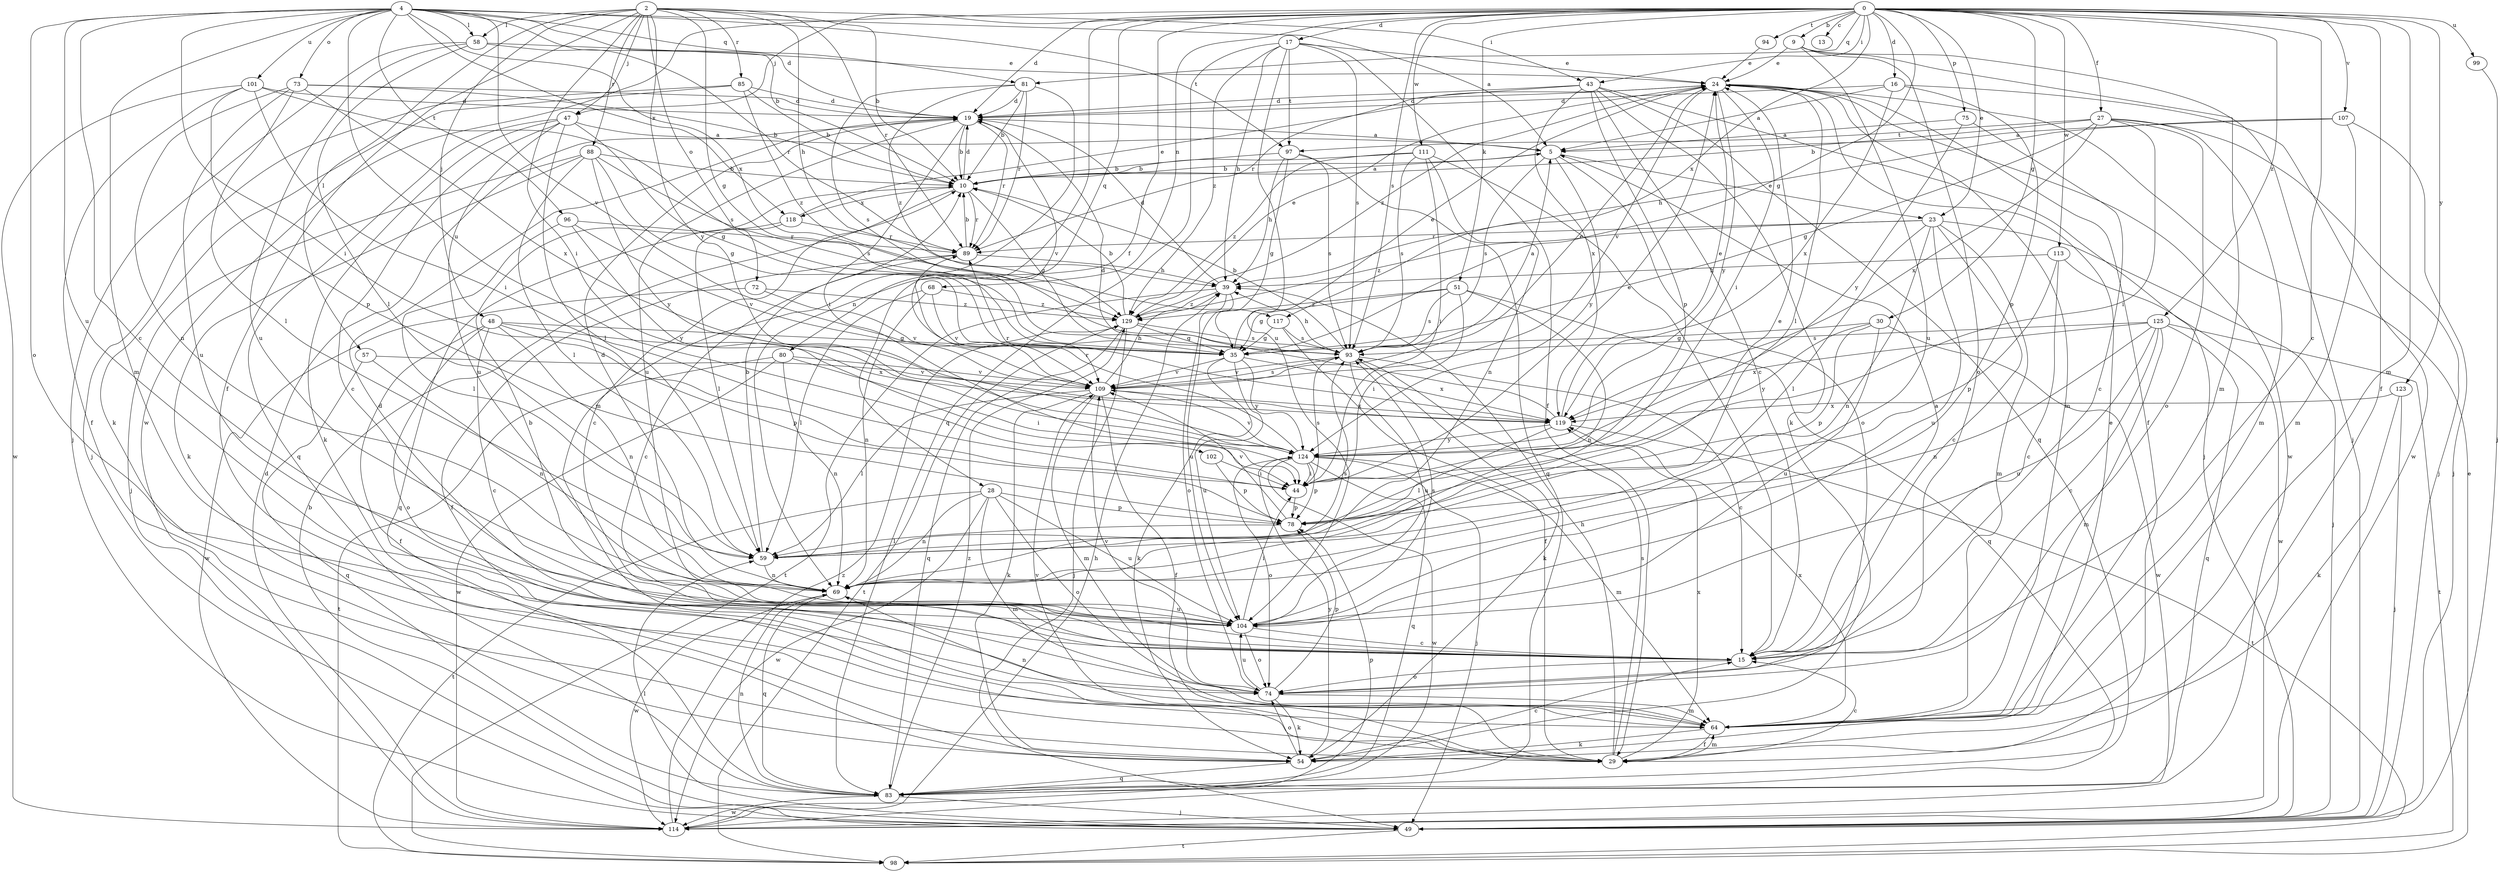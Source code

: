strict digraph  {
0;
2;
4;
5;
9;
10;
13;
15;
16;
17;
19;
23;
24;
27;
28;
29;
30;
35;
39;
43;
44;
47;
48;
49;
51;
54;
57;
58;
59;
64;
68;
69;
72;
73;
74;
75;
78;
80;
81;
83;
85;
88;
89;
93;
94;
96;
97;
98;
99;
101;
102;
104;
107;
109;
111;
113;
114;
117;
118;
119;
123;
124;
125;
129;
0 -> 9  [label=b];
0 -> 13  [label=c];
0 -> 15  [label=c];
0 -> 16  [label=d];
0 -> 17  [label=d];
0 -> 19  [label=d];
0 -> 23  [label=e];
0 -> 27  [label=f];
0 -> 28  [label=f];
0 -> 29  [label=f];
0 -> 30  [label=g];
0 -> 35  [label=g];
0 -> 43  [label=i];
0 -> 47  [label=j];
0 -> 51  [label=k];
0 -> 64  [label=m];
0 -> 68  [label=n];
0 -> 69  [label=n];
0 -> 75  [label=p];
0 -> 80  [label=q];
0 -> 81  [label=q];
0 -> 93  [label=s];
0 -> 94  [label=t];
0 -> 99  [label=u];
0 -> 107  [label=v];
0 -> 111  [label=w];
0 -> 113  [label=w];
0 -> 114  [label=w];
0 -> 117  [label=x];
0 -> 123  [label=y];
0 -> 125  [label=z];
2 -> 10  [label=b];
2 -> 29  [label=f];
2 -> 35  [label=g];
2 -> 39  [label=h];
2 -> 43  [label=i];
2 -> 44  [label=i];
2 -> 47  [label=j];
2 -> 48  [label=j];
2 -> 57  [label=l];
2 -> 58  [label=l];
2 -> 72  [label=o];
2 -> 85  [label=r];
2 -> 88  [label=r];
2 -> 89  [label=r];
2 -> 124  [label=y];
4 -> 5  [label=a];
4 -> 10  [label=b];
4 -> 15  [label=c];
4 -> 19  [label=d];
4 -> 44  [label=i];
4 -> 58  [label=l];
4 -> 64  [label=m];
4 -> 73  [label=o];
4 -> 74  [label=o];
4 -> 81  [label=q];
4 -> 96  [label=t];
4 -> 97  [label=t];
4 -> 101  [label=u];
4 -> 102  [label=u];
4 -> 104  [label=u];
4 -> 109  [label=v];
4 -> 117  [label=x];
4 -> 118  [label=x];
5 -> 10  [label=b];
5 -> 23  [label=e];
5 -> 74  [label=o];
5 -> 93  [label=s];
5 -> 124  [label=y];
9 -> 24  [label=e];
9 -> 49  [label=j];
9 -> 64  [label=m];
9 -> 74  [label=o];
9 -> 104  [label=u];
10 -> 5  [label=a];
10 -> 15  [label=c];
10 -> 19  [label=d];
10 -> 35  [label=g];
10 -> 89  [label=r];
10 -> 118  [label=x];
15 -> 5  [label=a];
15 -> 10  [label=b];
15 -> 74  [label=o];
16 -> 5  [label=a];
16 -> 19  [label=d];
16 -> 78  [label=p];
16 -> 114  [label=w];
16 -> 119  [label=x];
17 -> 24  [label=e];
17 -> 29  [label=f];
17 -> 39  [label=h];
17 -> 83  [label=q];
17 -> 93  [label=s];
17 -> 97  [label=t];
17 -> 104  [label=u];
17 -> 129  [label=z];
19 -> 5  [label=a];
19 -> 10  [label=b];
19 -> 44  [label=i];
19 -> 89  [label=r];
19 -> 104  [label=u];
19 -> 109  [label=v];
23 -> 15  [label=c];
23 -> 49  [label=j];
23 -> 59  [label=l];
23 -> 64  [label=m];
23 -> 69  [label=n];
23 -> 89  [label=r];
23 -> 104  [label=u];
23 -> 129  [label=z];
24 -> 19  [label=d];
24 -> 29  [label=f];
24 -> 44  [label=i];
24 -> 59  [label=l];
24 -> 64  [label=m];
24 -> 109  [label=v];
24 -> 114  [label=w];
24 -> 124  [label=y];
24 -> 129  [label=z];
27 -> 10  [label=b];
27 -> 35  [label=g];
27 -> 44  [label=i];
27 -> 49  [label=j];
27 -> 64  [label=m];
27 -> 74  [label=o];
27 -> 97  [label=t];
27 -> 119  [label=x];
28 -> 64  [label=m];
28 -> 69  [label=n];
28 -> 74  [label=o];
28 -> 78  [label=p];
28 -> 98  [label=t];
28 -> 104  [label=u];
28 -> 114  [label=w];
29 -> 15  [label=c];
29 -> 39  [label=h];
29 -> 64  [label=m];
29 -> 93  [label=s];
29 -> 109  [label=v];
29 -> 119  [label=x];
30 -> 35  [label=g];
30 -> 78  [label=p];
30 -> 104  [label=u];
30 -> 114  [label=w];
30 -> 124  [label=y];
35 -> 24  [label=e];
35 -> 54  [label=k];
35 -> 104  [label=u];
35 -> 109  [label=v];
35 -> 119  [label=x];
35 -> 124  [label=y];
39 -> 19  [label=d];
39 -> 74  [label=o];
39 -> 98  [label=t];
39 -> 104  [label=u];
39 -> 129  [label=z];
43 -> 15  [label=c];
43 -> 19  [label=d];
43 -> 49  [label=j];
43 -> 54  [label=k];
43 -> 78  [label=p];
43 -> 83  [label=q];
43 -> 89  [label=r];
43 -> 119  [label=x];
44 -> 24  [label=e];
44 -> 78  [label=p];
44 -> 93  [label=s];
47 -> 5  [label=a];
47 -> 15  [label=c];
47 -> 35  [label=g];
47 -> 54  [label=k];
47 -> 59  [label=l];
47 -> 83  [label=q];
47 -> 104  [label=u];
48 -> 15  [label=c];
48 -> 29  [label=f];
48 -> 35  [label=g];
48 -> 69  [label=n];
48 -> 74  [label=o];
48 -> 78  [label=p];
48 -> 119  [label=x];
49 -> 10  [label=b];
49 -> 59  [label=l];
49 -> 98  [label=t];
51 -> 35  [label=g];
51 -> 44  [label=i];
51 -> 69  [label=n];
51 -> 83  [label=q];
51 -> 93  [label=s];
51 -> 129  [label=z];
54 -> 15  [label=c];
54 -> 24  [label=e];
54 -> 74  [label=o];
54 -> 83  [label=q];
54 -> 124  [label=y];
57 -> 69  [label=n];
57 -> 83  [label=q];
57 -> 109  [label=v];
58 -> 24  [label=e];
58 -> 49  [label=j];
58 -> 59  [label=l];
58 -> 89  [label=r];
58 -> 104  [label=u];
59 -> 10  [label=b];
59 -> 24  [label=e];
59 -> 69  [label=n];
64 -> 29  [label=f];
64 -> 54  [label=k];
64 -> 69  [label=n];
64 -> 119  [label=x];
68 -> 59  [label=l];
68 -> 69  [label=n];
68 -> 109  [label=v];
68 -> 129  [label=z];
69 -> 19  [label=d];
69 -> 83  [label=q];
69 -> 93  [label=s];
69 -> 104  [label=u];
69 -> 114  [label=w];
72 -> 109  [label=v];
72 -> 114  [label=w];
72 -> 129  [label=z];
73 -> 10  [label=b];
73 -> 19  [label=d];
73 -> 59  [label=l];
73 -> 69  [label=n];
73 -> 104  [label=u];
73 -> 119  [label=x];
74 -> 19  [label=d];
74 -> 54  [label=k];
74 -> 64  [label=m];
74 -> 78  [label=p];
74 -> 104  [label=u];
74 -> 109  [label=v];
75 -> 5  [label=a];
75 -> 15  [label=c];
75 -> 124  [label=y];
78 -> 59  [label=l];
78 -> 109  [label=v];
80 -> 44  [label=i];
80 -> 69  [label=n];
80 -> 98  [label=t];
80 -> 109  [label=v];
80 -> 114  [label=w];
81 -> 10  [label=b];
81 -> 19  [label=d];
81 -> 64  [label=m];
81 -> 89  [label=r];
81 -> 93  [label=s];
81 -> 129  [label=z];
83 -> 49  [label=j];
83 -> 69  [label=n];
83 -> 78  [label=p];
83 -> 114  [label=w];
83 -> 129  [label=z];
85 -> 10  [label=b];
85 -> 19  [label=d];
85 -> 49  [label=j];
85 -> 54  [label=k];
85 -> 129  [label=z];
88 -> 10  [label=b];
88 -> 35  [label=g];
88 -> 49  [label=j];
88 -> 54  [label=k];
88 -> 59  [label=l];
88 -> 93  [label=s];
88 -> 124  [label=y];
89 -> 10  [label=b];
89 -> 15  [label=c];
89 -> 29  [label=f];
89 -> 39  [label=h];
93 -> 5  [label=a];
93 -> 10  [label=b];
93 -> 15  [label=c];
93 -> 39  [label=h];
93 -> 54  [label=k];
93 -> 104  [label=u];
93 -> 109  [label=v];
94 -> 24  [label=e];
96 -> 59  [label=l];
96 -> 89  [label=r];
96 -> 109  [label=v];
96 -> 124  [label=y];
97 -> 10  [label=b];
97 -> 35  [label=g];
97 -> 39  [label=h];
97 -> 83  [label=q];
97 -> 93  [label=s];
98 -> 24  [label=e];
99 -> 49  [label=j];
101 -> 19  [label=d];
101 -> 29  [label=f];
101 -> 44  [label=i];
101 -> 78  [label=p];
101 -> 93  [label=s];
101 -> 114  [label=w];
102 -> 44  [label=i];
102 -> 78  [label=p];
104 -> 15  [label=c];
104 -> 44  [label=i];
104 -> 74  [label=o];
104 -> 93  [label=s];
107 -> 5  [label=a];
107 -> 39  [label=h];
107 -> 49  [label=j];
107 -> 64  [label=m];
109 -> 24  [label=e];
109 -> 29  [label=f];
109 -> 39  [label=h];
109 -> 54  [label=k];
109 -> 59  [label=l];
109 -> 64  [label=m];
109 -> 93  [label=s];
109 -> 119  [label=x];
111 -> 10  [label=b];
111 -> 15  [label=c];
111 -> 44  [label=i];
111 -> 69  [label=n];
111 -> 93  [label=s];
111 -> 129  [label=z];
113 -> 15  [label=c];
113 -> 39  [label=h];
113 -> 78  [label=p];
113 -> 114  [label=w];
114 -> 19  [label=d];
114 -> 39  [label=h];
114 -> 129  [label=z];
117 -> 29  [label=f];
117 -> 35  [label=g];
117 -> 93  [label=s];
118 -> 24  [label=e];
118 -> 59  [label=l];
118 -> 83  [label=q];
118 -> 89  [label=r];
119 -> 19  [label=d];
119 -> 24  [label=e];
119 -> 59  [label=l];
119 -> 89  [label=r];
119 -> 98  [label=t];
119 -> 124  [label=y];
123 -> 49  [label=j];
123 -> 54  [label=k];
123 -> 119  [label=x];
124 -> 44  [label=i];
124 -> 49  [label=j];
124 -> 64  [label=m];
124 -> 74  [label=o];
124 -> 78  [label=p];
124 -> 83  [label=q];
124 -> 89  [label=r];
124 -> 109  [label=v];
124 -> 114  [label=w];
125 -> 15  [label=c];
125 -> 64  [label=m];
125 -> 69  [label=n];
125 -> 83  [label=q];
125 -> 93  [label=s];
125 -> 98  [label=t];
125 -> 104  [label=u];
125 -> 119  [label=x];
129 -> 10  [label=b];
129 -> 24  [label=e];
129 -> 35  [label=g];
129 -> 49  [label=j];
129 -> 83  [label=q];
129 -> 93  [label=s];
129 -> 98  [label=t];
}
